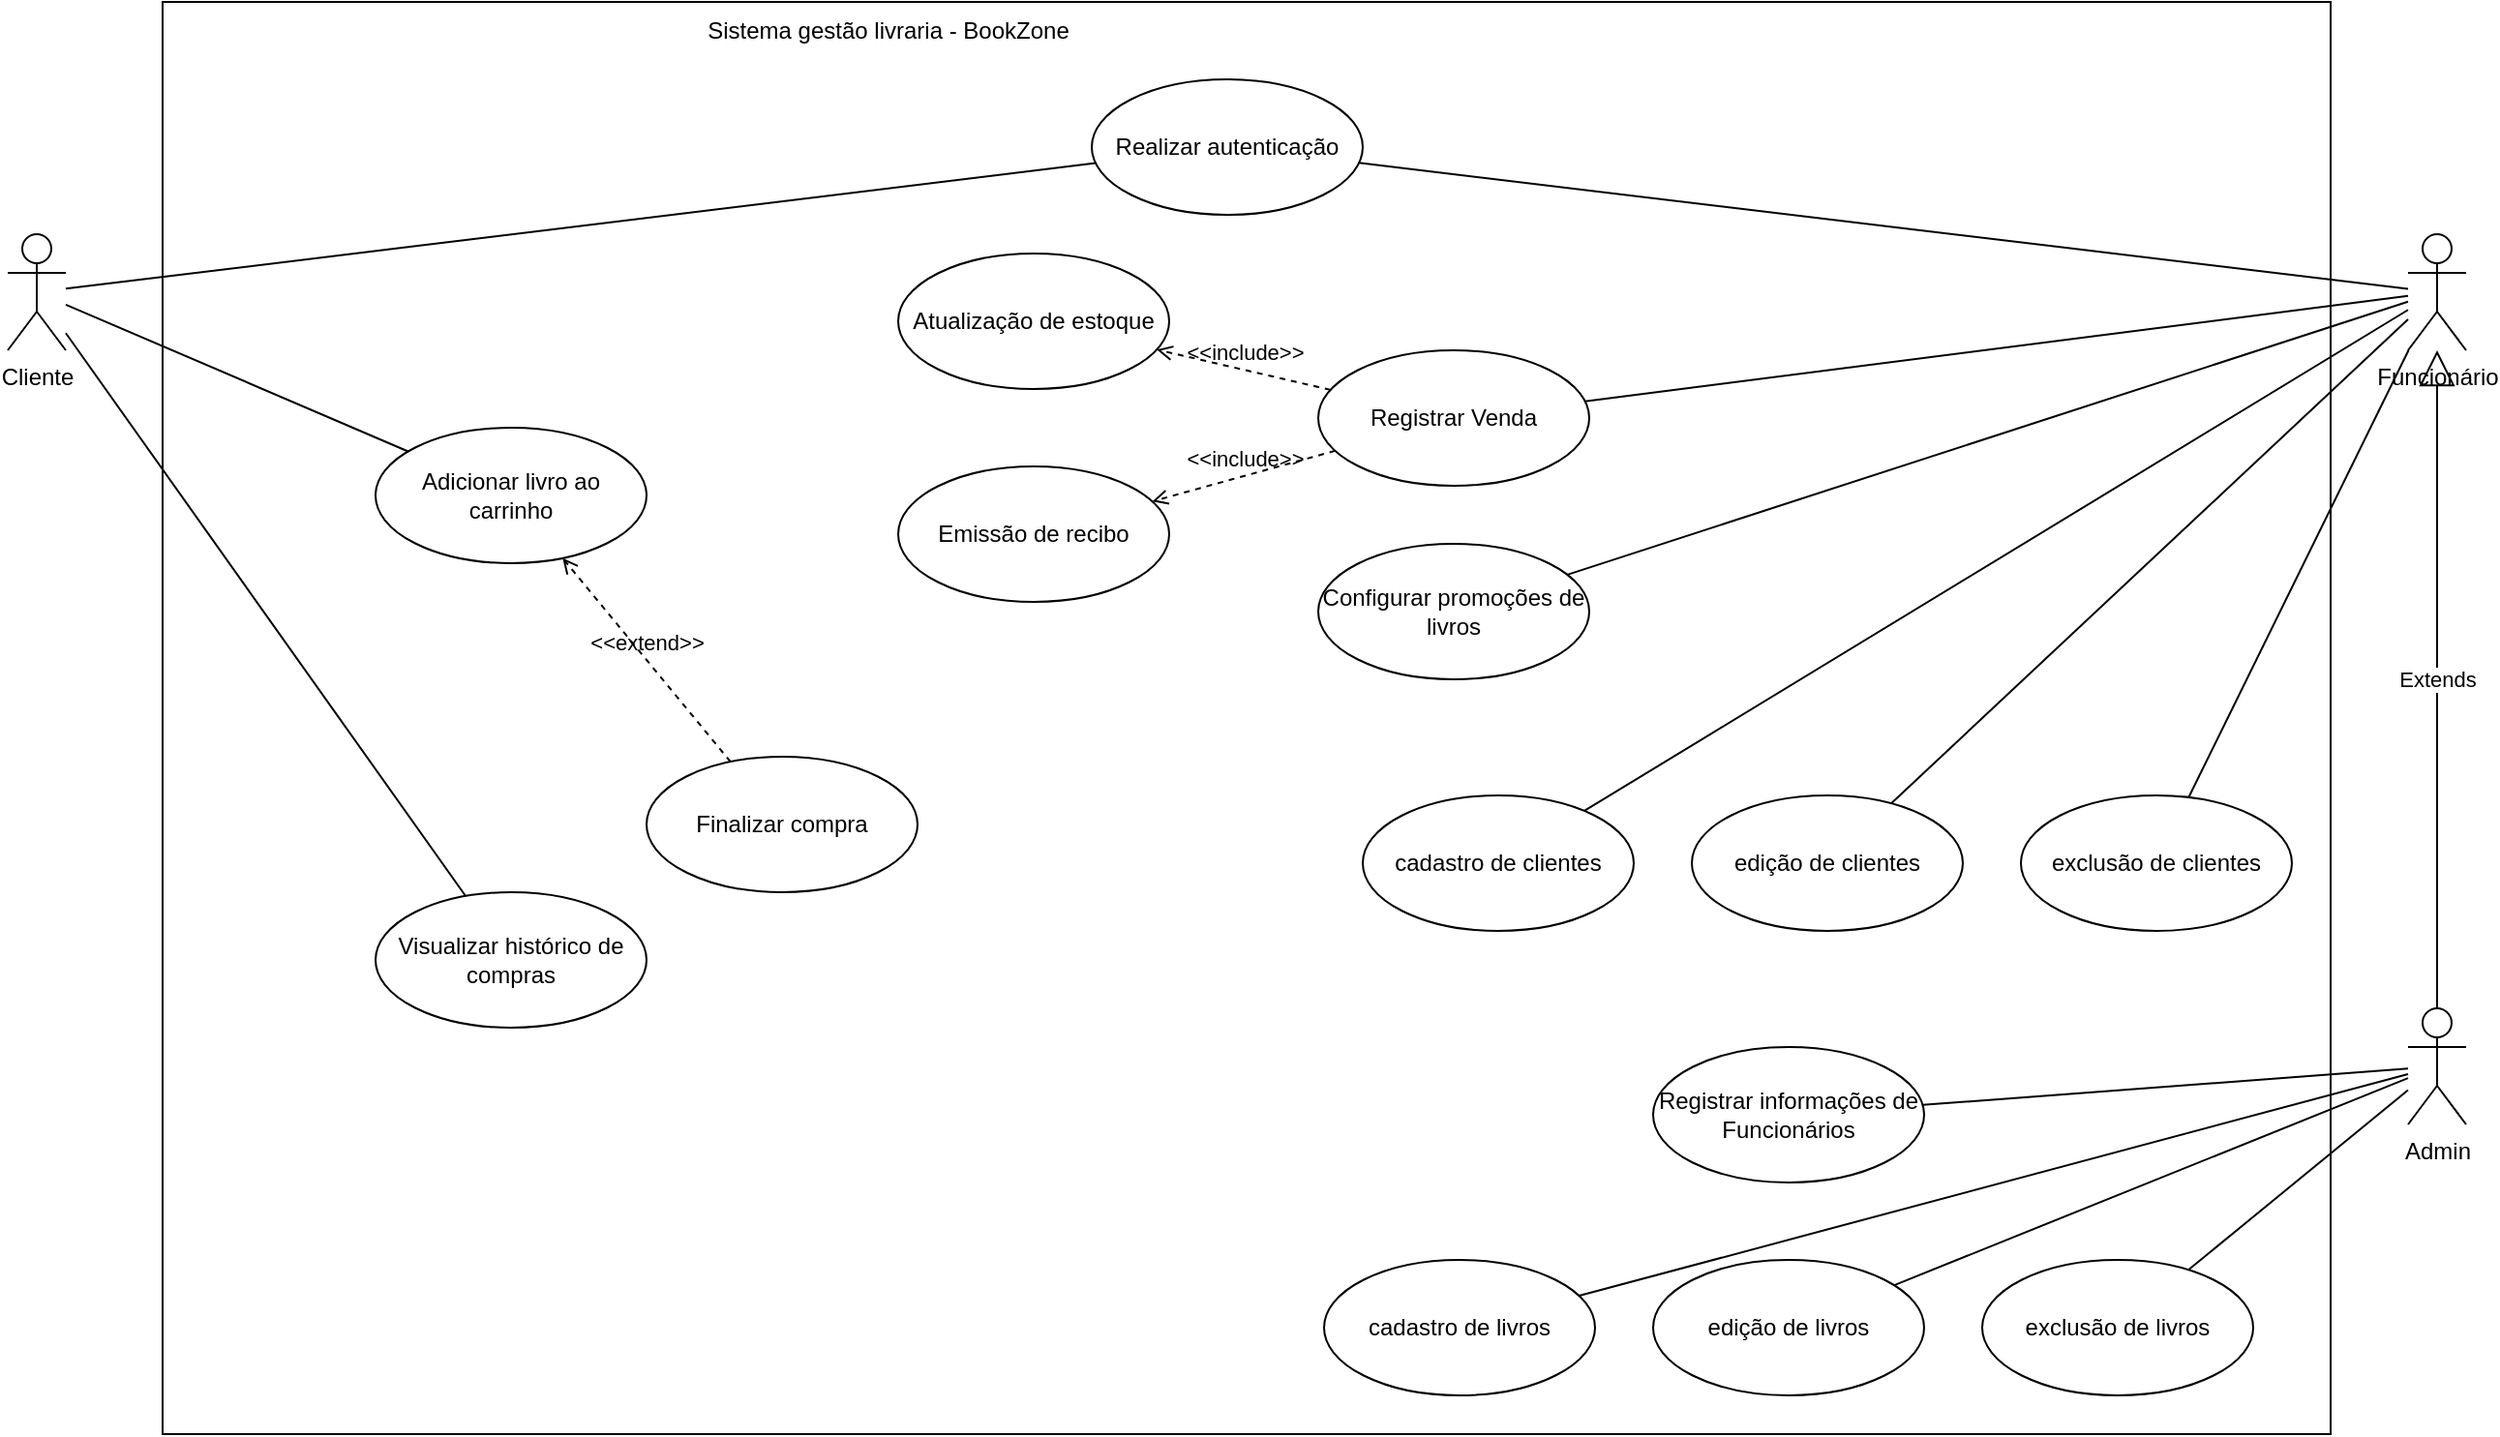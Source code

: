 <mxfile version="25.0.3">
  <diagram name="Casos de Uso" id="A4cOadyIPQ7dyCeofZ9I">
    <mxGraphModel dx="2220" dy="788" grid="1" gridSize="10" guides="1" tooltips="1" connect="1" arrows="1" fold="1" page="1" pageScale="1" pageWidth="827" pageHeight="1169" math="0" shadow="0">
      <root>
        <mxCell id="0" />
        <mxCell id="1" parent="0" />
        <mxCell id="gZxcKw0YynEc7-aquGhC-1" value="Cliente" style="shape=umlActor;verticalLabelPosition=bottom;verticalAlign=top;html=1;outlineConnect=0;" vertex="1" parent="1">
          <mxGeometry x="-230" y="160" width="30" height="60" as="geometry" />
        </mxCell>
        <mxCell id="gZxcKw0YynEc7-aquGhC-2" value="Admin" style="shape=umlActor;verticalLabelPosition=bottom;verticalAlign=top;html=1;outlineConnect=0;" vertex="1" parent="1">
          <mxGeometry x="1010" y="560" width="30" height="60" as="geometry" />
        </mxCell>
        <mxCell id="gZxcKw0YynEc7-aquGhC-3" value="Funcionário" style="shape=umlActor;verticalLabelPosition=bottom;verticalAlign=top;html=1;outlineConnect=0;" vertex="1" parent="1">
          <mxGeometry x="1010" y="160" width="30" height="60" as="geometry" />
        </mxCell>
        <mxCell id="gZxcKw0YynEc7-aquGhC-5" value="" style="rounded=0;whiteSpace=wrap;html=1;" vertex="1" parent="1">
          <mxGeometry x="-150" y="40" width="1120" height="740" as="geometry" />
        </mxCell>
        <mxCell id="gZxcKw0YynEc7-aquGhC-6" value="Sistema gestão livraria - BookZone" style="text;html=1;align=center;verticalAlign=middle;whiteSpace=wrap;rounded=0;" vertex="1" parent="1">
          <mxGeometry x="120" y="40" width="210" height="30" as="geometry" />
        </mxCell>
        <mxCell id="gZxcKw0YynEc7-aquGhC-7" value="Realizar autenticação" style="ellipse;whiteSpace=wrap;html=1;" vertex="1" parent="1">
          <mxGeometry x="330" y="80" width="140" height="70" as="geometry" />
        </mxCell>
        <mxCell id="gZxcKw0YynEc7-aquGhC-8" value="" style="endArrow=none;html=1;rounded=0;" edge="1" parent="1" source="gZxcKw0YynEc7-aquGhC-1" target="gZxcKw0YynEc7-aquGhC-7">
          <mxGeometry width="50" height="50" relative="1" as="geometry">
            <mxPoint x="390" y="330" as="sourcePoint" />
            <mxPoint x="440" y="280" as="targetPoint" />
          </mxGeometry>
        </mxCell>
        <mxCell id="gZxcKw0YynEc7-aquGhC-9" value="" style="endArrow=none;html=1;rounded=0;" edge="1" parent="1" source="gZxcKw0YynEc7-aquGhC-3" target="gZxcKw0YynEc7-aquGhC-7">
          <mxGeometry width="50" height="50" relative="1" as="geometry">
            <mxPoint x="390" y="330" as="sourcePoint" />
            <mxPoint x="440" y="280" as="targetPoint" />
          </mxGeometry>
        </mxCell>
        <mxCell id="gZxcKw0YynEc7-aquGhC-11" value="cadastro de livros" style="ellipse;whiteSpace=wrap;html=1;" vertex="1" parent="1">
          <mxGeometry x="450" y="690" width="140" height="70" as="geometry" />
        </mxCell>
        <mxCell id="gZxcKw0YynEc7-aquGhC-13" value="edição de livros" style="ellipse;whiteSpace=wrap;html=1;" vertex="1" parent="1">
          <mxGeometry x="620" y="690" width="140" height="70" as="geometry" />
        </mxCell>
        <mxCell id="gZxcKw0YynEc7-aquGhC-14" value="exclusão de livros" style="ellipse;whiteSpace=wrap;html=1;" vertex="1" parent="1">
          <mxGeometry x="790" y="690" width="140" height="70" as="geometry" />
        </mxCell>
        <mxCell id="gZxcKw0YynEc7-aquGhC-16" value="" style="endArrow=none;html=1;rounded=0;" edge="1" parent="1" source="gZxcKw0YynEc7-aquGhC-11" target="gZxcKw0YynEc7-aquGhC-2">
          <mxGeometry width="50" height="50" relative="1" as="geometry">
            <mxPoint x="390" y="430" as="sourcePoint" />
            <mxPoint x="440" y="380" as="targetPoint" />
          </mxGeometry>
        </mxCell>
        <mxCell id="gZxcKw0YynEc7-aquGhC-17" value="" style="endArrow=none;html=1;rounded=0;" edge="1" parent="1" source="gZxcKw0YynEc7-aquGhC-13" target="gZxcKw0YynEc7-aquGhC-2">
          <mxGeometry width="50" height="50" relative="1" as="geometry">
            <mxPoint x="390" y="430" as="sourcePoint" />
            <mxPoint x="440" y="380" as="targetPoint" />
          </mxGeometry>
        </mxCell>
        <mxCell id="gZxcKw0YynEc7-aquGhC-18" value="" style="endArrow=none;html=1;rounded=0;" edge="1" parent="1" source="gZxcKw0YynEc7-aquGhC-14" target="gZxcKw0YynEc7-aquGhC-2">
          <mxGeometry width="50" height="50" relative="1" as="geometry">
            <mxPoint x="390" y="430" as="sourcePoint" />
            <mxPoint x="440" y="380" as="targetPoint" />
          </mxGeometry>
        </mxCell>
        <mxCell id="gZxcKw0YynEc7-aquGhC-19" value="Registrar informações de Funcionários" style="ellipse;whiteSpace=wrap;html=1;" vertex="1" parent="1">
          <mxGeometry x="620" y="580" width="140" height="70" as="geometry" />
        </mxCell>
        <mxCell id="gZxcKw0YynEc7-aquGhC-20" value="" style="endArrow=none;html=1;rounded=0;" edge="1" parent="1" source="gZxcKw0YynEc7-aquGhC-19" target="gZxcKw0YynEc7-aquGhC-2">
          <mxGeometry width="50" height="50" relative="1" as="geometry">
            <mxPoint x="390" y="430" as="sourcePoint" />
            <mxPoint x="440" y="380" as="targetPoint" />
          </mxGeometry>
        </mxCell>
        <mxCell id="gZxcKw0YynEc7-aquGhC-21" value="Extends" style="endArrow=block;endSize=16;endFill=0;html=1;rounded=0;" edge="1" parent="1" source="gZxcKw0YynEc7-aquGhC-2" target="gZxcKw0YynEc7-aquGhC-3">
          <mxGeometry width="160" relative="1" as="geometry">
            <mxPoint x="330" y="410" as="sourcePoint" />
            <mxPoint x="490" y="410" as="targetPoint" />
          </mxGeometry>
        </mxCell>
        <mxCell id="gZxcKw0YynEc7-aquGhC-22" value="Registrar Venda" style="ellipse;whiteSpace=wrap;html=1;" vertex="1" parent="1">
          <mxGeometry x="447" y="220" width="140" height="70" as="geometry" />
        </mxCell>
        <mxCell id="gZxcKw0YynEc7-aquGhC-23" value="Emissão de recibo" style="ellipse;whiteSpace=wrap;html=1;" vertex="1" parent="1">
          <mxGeometry x="230" y="280" width="140" height="70" as="geometry" />
        </mxCell>
        <mxCell id="gZxcKw0YynEc7-aquGhC-24" value="&amp;lt;&amp;lt;include&amp;gt;&amp;gt;" style="html=1;verticalAlign=bottom;labelBackgroundColor=none;endArrow=open;endFill=0;dashed=1;rounded=0;" edge="1" parent="1" source="gZxcKw0YynEc7-aquGhC-22" target="gZxcKw0YynEc7-aquGhC-23">
          <mxGeometry width="160" relative="1" as="geometry">
            <mxPoint x="330" y="410" as="sourcePoint" />
            <mxPoint x="490" y="410" as="targetPoint" />
          </mxGeometry>
        </mxCell>
        <mxCell id="gZxcKw0YynEc7-aquGhC-25" value="" style="endArrow=none;html=1;rounded=0;" edge="1" parent="1" source="gZxcKw0YynEc7-aquGhC-22" target="gZxcKw0YynEc7-aquGhC-3">
          <mxGeometry width="50" height="50" relative="1" as="geometry">
            <mxPoint x="390" y="430" as="sourcePoint" />
            <mxPoint x="440" y="380" as="targetPoint" />
          </mxGeometry>
        </mxCell>
        <mxCell id="gZxcKw0YynEc7-aquGhC-26" value="Atualização de estoque" style="ellipse;whiteSpace=wrap;html=1;" vertex="1" parent="1">
          <mxGeometry x="230" y="170" width="140" height="70" as="geometry" />
        </mxCell>
        <mxCell id="gZxcKw0YynEc7-aquGhC-27" value="&amp;lt;&amp;lt;include&amp;gt;&amp;gt;" style="html=1;verticalAlign=bottom;labelBackgroundColor=none;endArrow=open;endFill=0;dashed=1;rounded=0;" edge="1" parent="1" source="gZxcKw0YynEc7-aquGhC-22" target="gZxcKw0YynEc7-aquGhC-26">
          <mxGeometry width="160" relative="1" as="geometry">
            <mxPoint x="330" y="410" as="sourcePoint" />
            <mxPoint x="490" y="410" as="targetPoint" />
          </mxGeometry>
        </mxCell>
        <mxCell id="gZxcKw0YynEc7-aquGhC-28" value="Configurar promoções de livros" style="ellipse;whiteSpace=wrap;html=1;" vertex="1" parent="1">
          <mxGeometry x="447" y="320" width="140" height="70" as="geometry" />
        </mxCell>
        <mxCell id="gZxcKw0YynEc7-aquGhC-29" value="" style="endArrow=none;html=1;rounded=0;" edge="1" parent="1" source="gZxcKw0YynEc7-aquGhC-28" target="gZxcKw0YynEc7-aquGhC-3">
          <mxGeometry width="50" height="50" relative="1" as="geometry">
            <mxPoint x="390" y="430" as="sourcePoint" />
            <mxPoint x="440" y="380" as="targetPoint" />
          </mxGeometry>
        </mxCell>
        <mxCell id="gZxcKw0YynEc7-aquGhC-30" value="cadastro de clientes" style="ellipse;whiteSpace=wrap;html=1;" vertex="1" parent="1">
          <mxGeometry x="470" y="450" width="140" height="70" as="geometry" />
        </mxCell>
        <mxCell id="gZxcKw0YynEc7-aquGhC-31" value="edição de clientes" style="ellipse;whiteSpace=wrap;html=1;" vertex="1" parent="1">
          <mxGeometry x="640" y="450" width="140" height="70" as="geometry" />
        </mxCell>
        <mxCell id="gZxcKw0YynEc7-aquGhC-32" value="exclusão de clientes" style="ellipse;whiteSpace=wrap;html=1;" vertex="1" parent="1">
          <mxGeometry x="810" y="450" width="140" height="70" as="geometry" />
        </mxCell>
        <mxCell id="gZxcKw0YynEc7-aquGhC-33" value="" style="endArrow=none;html=1;rounded=0;" edge="1" parent="1" source="gZxcKw0YynEc7-aquGhC-30" target="gZxcKw0YynEc7-aquGhC-3">
          <mxGeometry width="50" height="50" relative="1" as="geometry">
            <mxPoint x="390" y="430" as="sourcePoint" />
            <mxPoint x="440" y="380" as="targetPoint" />
          </mxGeometry>
        </mxCell>
        <mxCell id="gZxcKw0YynEc7-aquGhC-34" value="" style="endArrow=none;html=1;rounded=0;" edge="1" parent="1" source="gZxcKw0YynEc7-aquGhC-31" target="gZxcKw0YynEc7-aquGhC-3">
          <mxGeometry width="50" height="50" relative="1" as="geometry">
            <mxPoint x="390" y="430" as="sourcePoint" />
            <mxPoint x="440" y="380" as="targetPoint" />
          </mxGeometry>
        </mxCell>
        <mxCell id="gZxcKw0YynEc7-aquGhC-35" value="" style="endArrow=none;html=1;rounded=0;" edge="1" parent="1" source="gZxcKw0YynEc7-aquGhC-32" target="gZxcKw0YynEc7-aquGhC-3">
          <mxGeometry width="50" height="50" relative="1" as="geometry">
            <mxPoint x="390" y="430" as="sourcePoint" />
            <mxPoint x="440" y="380" as="targetPoint" />
          </mxGeometry>
        </mxCell>
        <mxCell id="gZxcKw0YynEc7-aquGhC-36" value="Adicionar livro ao carrinho" style="ellipse;whiteSpace=wrap;html=1;" vertex="1" parent="1">
          <mxGeometry x="-40" y="260" width="140" height="70" as="geometry" />
        </mxCell>
        <mxCell id="gZxcKw0YynEc7-aquGhC-37" value="" style="endArrow=none;html=1;rounded=0;" edge="1" parent="1" source="gZxcKw0YynEc7-aquGhC-36" target="gZxcKw0YynEc7-aquGhC-1">
          <mxGeometry width="50" height="50" relative="1" as="geometry">
            <mxPoint x="390" y="430" as="sourcePoint" />
            <mxPoint x="440" y="380" as="targetPoint" />
          </mxGeometry>
        </mxCell>
        <mxCell id="gZxcKw0YynEc7-aquGhC-38" value="Finalizar compra" style="ellipse;whiteSpace=wrap;html=1;" vertex="1" parent="1">
          <mxGeometry x="100" y="430" width="140" height="70" as="geometry" />
        </mxCell>
        <mxCell id="gZxcKw0YynEc7-aquGhC-40" value="&amp;lt;&amp;lt;extend&amp;gt;&amp;gt;" style="html=1;verticalAlign=bottom;labelBackgroundColor=none;endArrow=open;endFill=0;dashed=1;rounded=0;" edge="1" parent="1" source="gZxcKw0YynEc7-aquGhC-38" target="gZxcKw0YynEc7-aquGhC-36">
          <mxGeometry width="160" relative="1" as="geometry">
            <mxPoint x="330" y="410" as="sourcePoint" />
            <mxPoint x="490" y="410" as="targetPoint" />
          </mxGeometry>
        </mxCell>
        <mxCell id="gZxcKw0YynEc7-aquGhC-41" value="Visualizar histórico de compras" style="ellipse;whiteSpace=wrap;html=1;" vertex="1" parent="1">
          <mxGeometry x="-40" y="500" width="140" height="70" as="geometry" />
        </mxCell>
        <mxCell id="gZxcKw0YynEc7-aquGhC-42" value="" style="endArrow=none;html=1;rounded=0;" edge="1" parent="1" source="gZxcKw0YynEc7-aquGhC-41" target="gZxcKw0YynEc7-aquGhC-1">
          <mxGeometry width="50" height="50" relative="1" as="geometry">
            <mxPoint x="390" y="430" as="sourcePoint" />
            <mxPoint x="440" y="380" as="targetPoint" />
          </mxGeometry>
        </mxCell>
      </root>
    </mxGraphModel>
  </diagram>
</mxfile>
